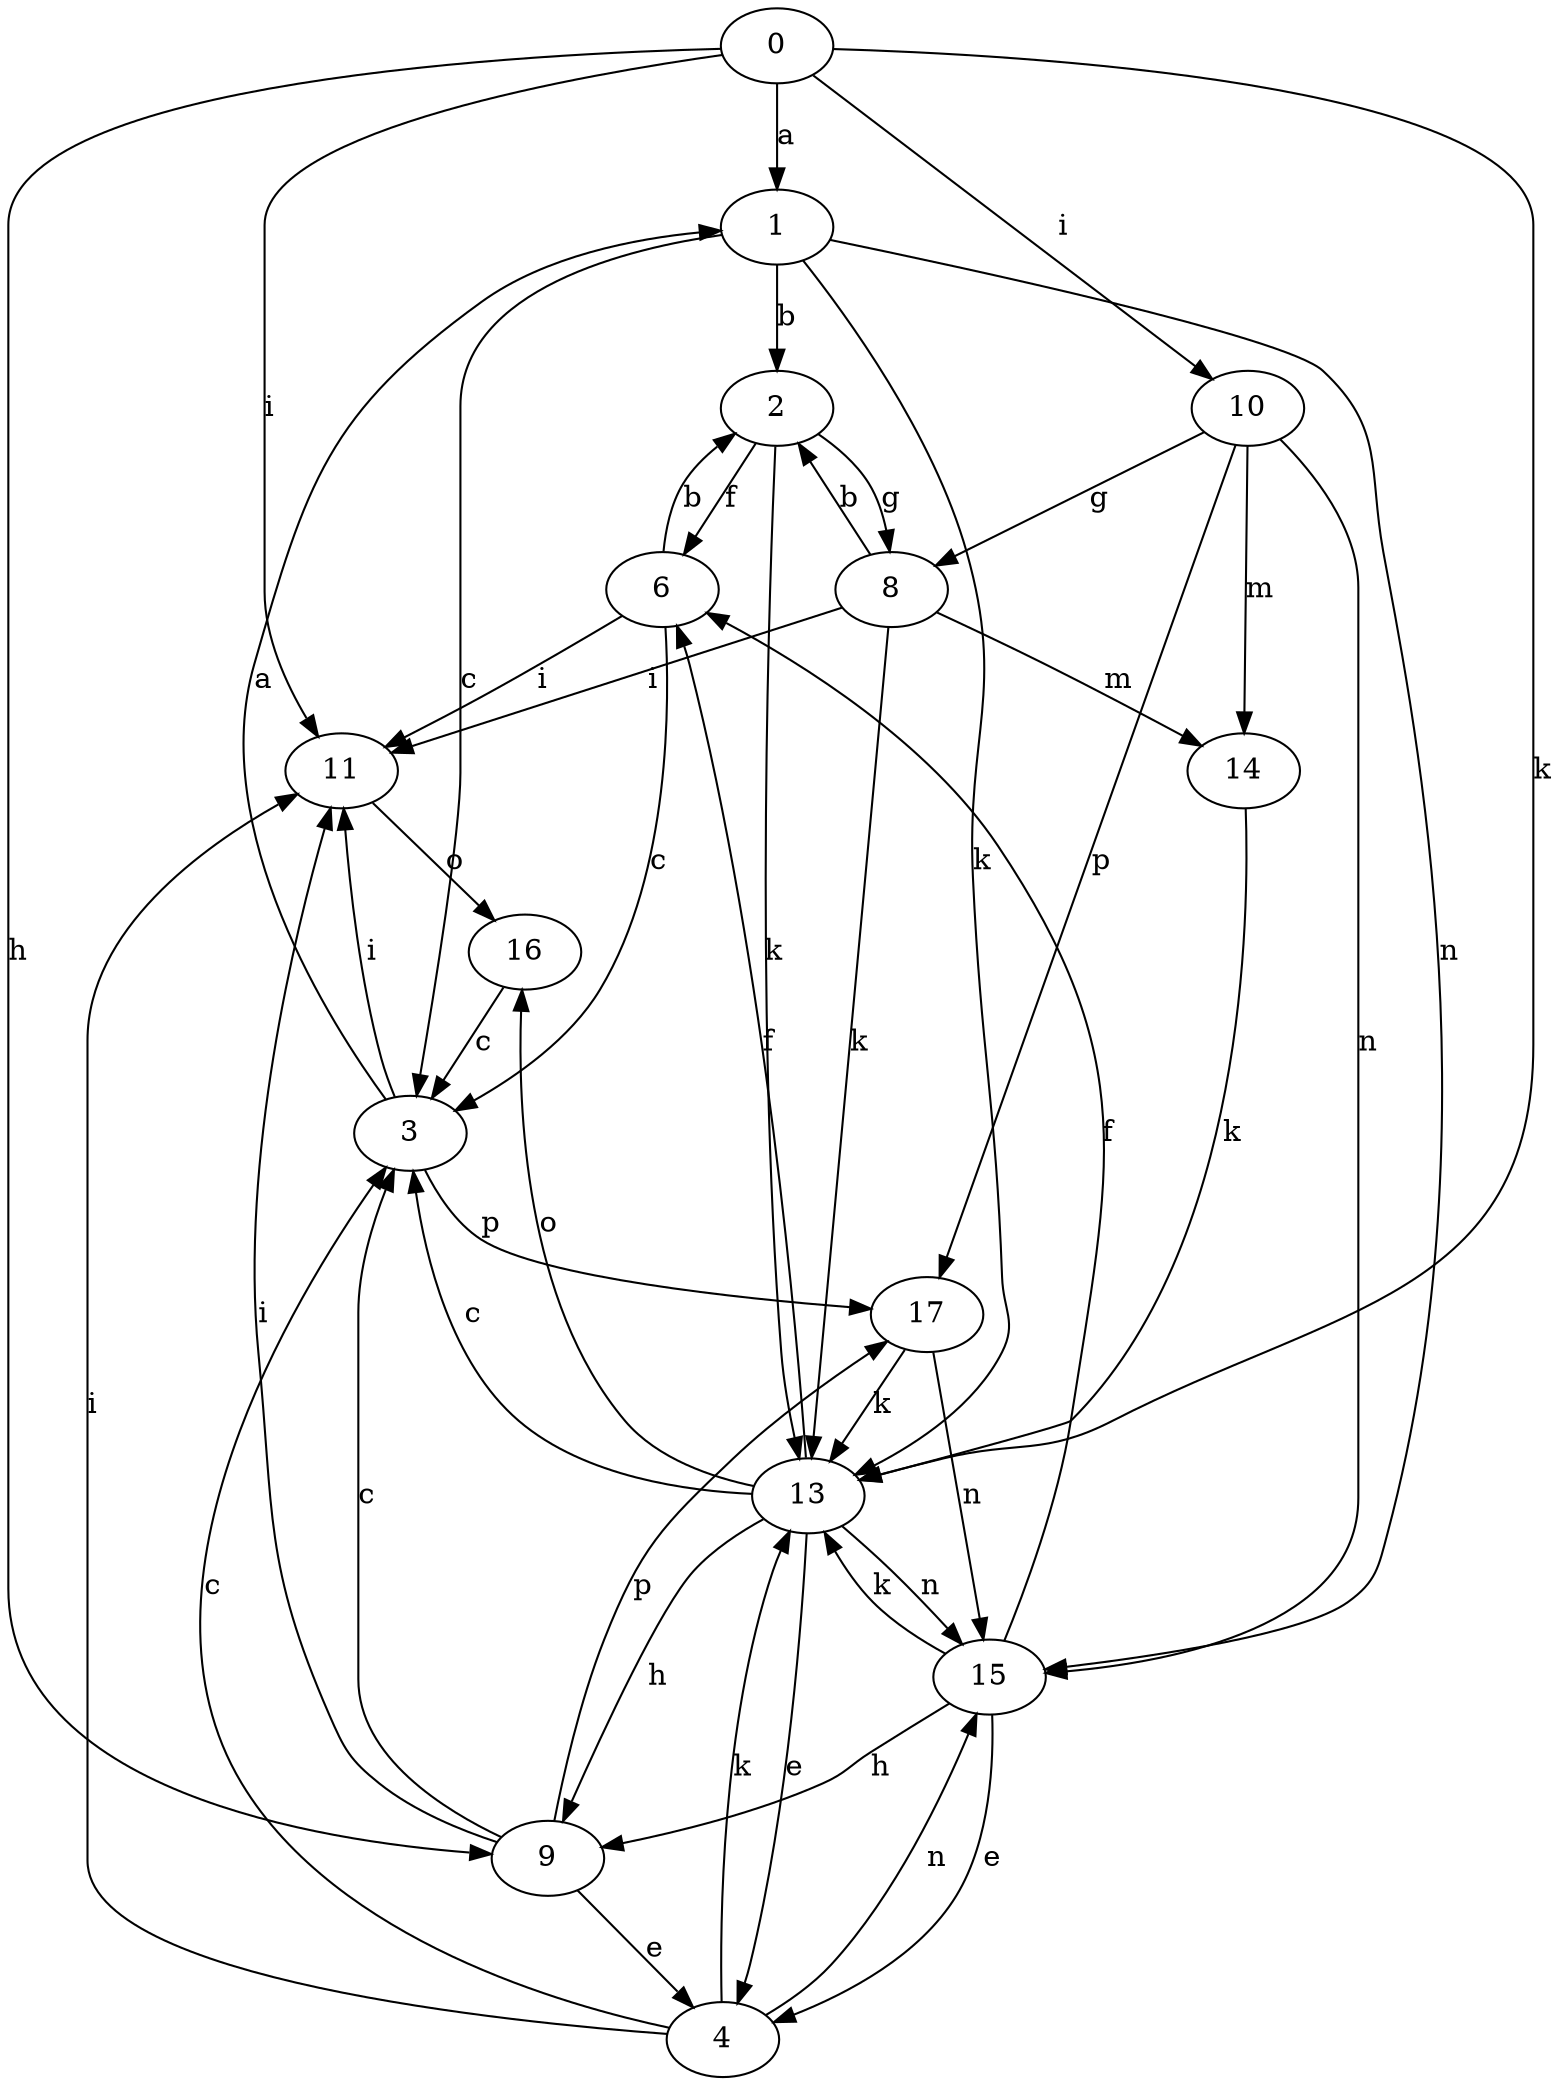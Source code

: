 strict digraph  {
0;
1;
2;
3;
4;
6;
8;
9;
10;
11;
13;
14;
15;
16;
17;
0 -> 1  [label=a];
0 -> 9  [label=h];
0 -> 10  [label=i];
0 -> 11  [label=i];
0 -> 13  [label=k];
1 -> 2  [label=b];
1 -> 3  [label=c];
1 -> 13  [label=k];
1 -> 15  [label=n];
2 -> 6  [label=f];
2 -> 8  [label=g];
2 -> 13  [label=k];
3 -> 1  [label=a];
3 -> 11  [label=i];
3 -> 17  [label=p];
4 -> 3  [label=c];
4 -> 11  [label=i];
4 -> 13  [label=k];
4 -> 15  [label=n];
6 -> 2  [label=b];
6 -> 3  [label=c];
6 -> 11  [label=i];
8 -> 2  [label=b];
8 -> 11  [label=i];
8 -> 13  [label=k];
8 -> 14  [label=m];
9 -> 3  [label=c];
9 -> 4  [label=e];
9 -> 11  [label=i];
9 -> 17  [label=p];
10 -> 8  [label=g];
10 -> 14  [label=m];
10 -> 15  [label=n];
10 -> 17  [label=p];
11 -> 16  [label=o];
13 -> 3  [label=c];
13 -> 4  [label=e];
13 -> 6  [label=f];
13 -> 9  [label=h];
13 -> 15  [label=n];
13 -> 16  [label=o];
14 -> 13  [label=k];
15 -> 4  [label=e];
15 -> 6  [label=f];
15 -> 9  [label=h];
15 -> 13  [label=k];
16 -> 3  [label=c];
17 -> 13  [label=k];
17 -> 15  [label=n];
}

